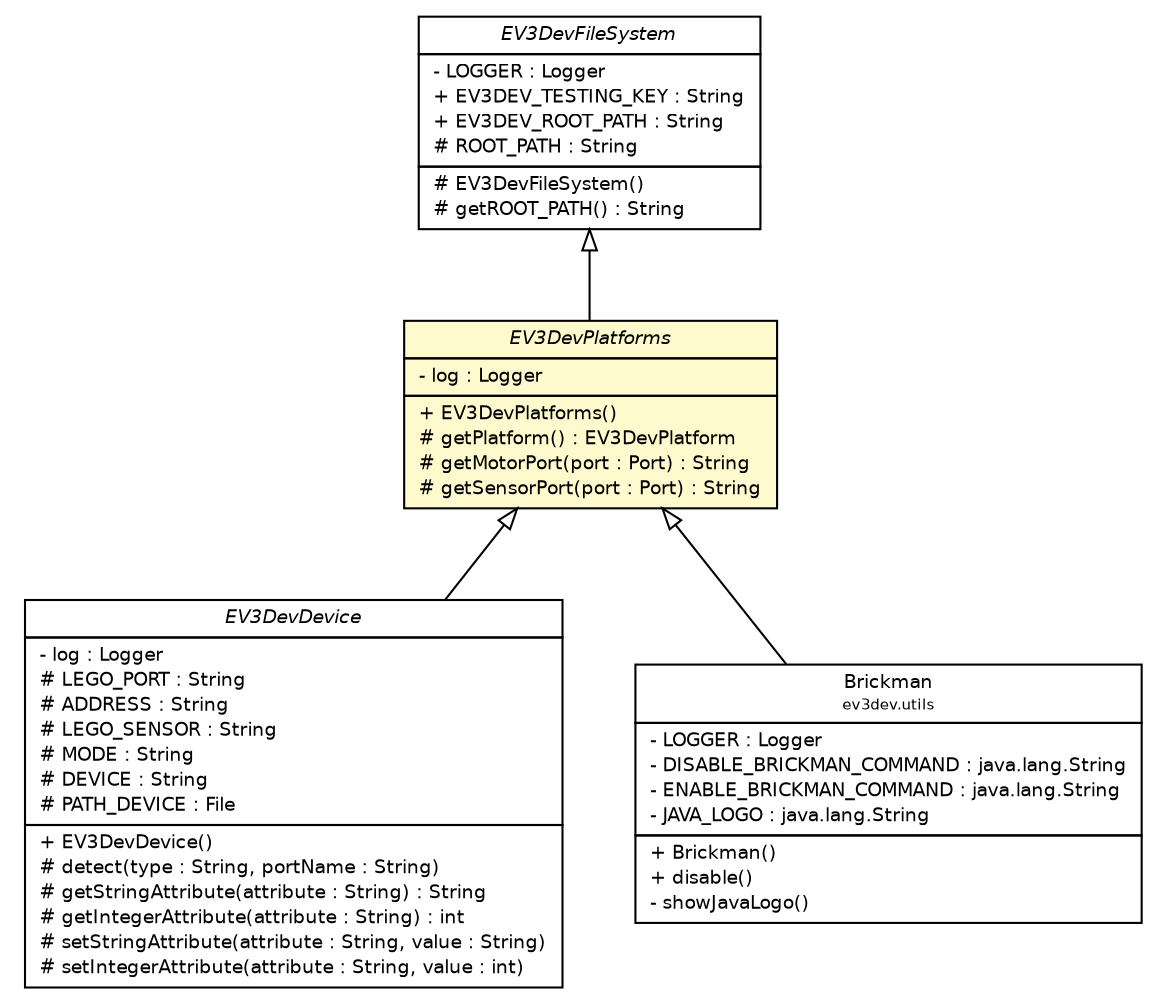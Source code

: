 #!/usr/local/bin/dot
#
# Class diagram 
# Generated by UMLGraph version R5_6-24-gf6e263 (http://www.umlgraph.org/)
#

digraph G {
	edge [fontname="Helvetica",fontsize=10,labelfontname="Helvetica",labelfontsize=10];
	node [fontname="Helvetica",fontsize=10,shape=plaintext];
	nodesep=0.25;
	ranksep=0.5;
	// ev3dev.hardware.EV3DevDevice
	c1731 [label=<<table title="ev3dev.hardware.EV3DevDevice" border="0" cellborder="1" cellspacing="0" cellpadding="2" port="p" href="./EV3DevDevice.html">
		<tr><td><table border="0" cellspacing="0" cellpadding="1">
<tr><td align="center" balign="center"><font face="Helvetica-Oblique"> EV3DevDevice </font></td></tr>
		</table></td></tr>
		<tr><td><table border="0" cellspacing="0" cellpadding="1">
<tr><td align="left" balign="left"> - log : Logger </td></tr>
<tr><td align="left" balign="left"> # LEGO_PORT : String </td></tr>
<tr><td align="left" balign="left"> # ADDRESS : String </td></tr>
<tr><td align="left" balign="left"> # LEGO_SENSOR : String </td></tr>
<tr><td align="left" balign="left"> # MODE : String </td></tr>
<tr><td align="left" balign="left"> # DEVICE : String </td></tr>
<tr><td align="left" balign="left"> # PATH_DEVICE : File </td></tr>
		</table></td></tr>
		<tr><td><table border="0" cellspacing="0" cellpadding="1">
<tr><td align="left" balign="left"> + EV3DevDevice() </td></tr>
<tr><td align="left" balign="left"> # detect(type : String, portName : String) </td></tr>
<tr><td align="left" balign="left"> # getStringAttribute(attribute : String) : String </td></tr>
<tr><td align="left" balign="left"> # getIntegerAttribute(attribute : String) : int </td></tr>
<tr><td align="left" balign="left"> # setStringAttribute(attribute : String, value : String) </td></tr>
<tr><td align="left" balign="left"> # setIntegerAttribute(attribute : String, value : int) </td></tr>
		</table></td></tr>
		</table>>, URL="./EV3DevDevice.html", fontname="Helvetica", fontcolor="black", fontsize=9.0];
	// ev3dev.hardware.EV3DevFileSystem
	c1732 [label=<<table title="ev3dev.hardware.EV3DevFileSystem" border="0" cellborder="1" cellspacing="0" cellpadding="2" port="p" href="./EV3DevFileSystem.html">
		<tr><td><table border="0" cellspacing="0" cellpadding="1">
<tr><td align="center" balign="center"><font face="Helvetica-Oblique"> EV3DevFileSystem </font></td></tr>
		</table></td></tr>
		<tr><td><table border="0" cellspacing="0" cellpadding="1">
<tr><td align="left" balign="left"> - LOGGER : Logger </td></tr>
<tr><td align="left" balign="left"> + EV3DEV_TESTING_KEY : String </td></tr>
<tr><td align="left" balign="left"> + EV3DEV_ROOT_PATH : String </td></tr>
<tr><td align="left" balign="left"> # ROOT_PATH : String </td></tr>
		</table></td></tr>
		<tr><td><table border="0" cellspacing="0" cellpadding="1">
<tr><td align="left" balign="left"> # EV3DevFileSystem() </td></tr>
<tr><td align="left" balign="left"> # getROOT_PATH() : String </td></tr>
		</table></td></tr>
		</table>>, URL="./EV3DevFileSystem.html", fontname="Helvetica", fontcolor="black", fontsize=9.0];
	// ev3dev.hardware.EV3DevPlatforms
	c1735 [label=<<table title="ev3dev.hardware.EV3DevPlatforms" border="0" cellborder="1" cellspacing="0" cellpadding="2" port="p" bgcolor="lemonChiffon" href="./EV3DevPlatforms.html">
		<tr><td><table border="0" cellspacing="0" cellpadding="1">
<tr><td align="center" balign="center"><font face="Helvetica-Oblique"> EV3DevPlatforms </font></td></tr>
		</table></td></tr>
		<tr><td><table border="0" cellspacing="0" cellpadding="1">
<tr><td align="left" balign="left"> - log : Logger </td></tr>
		</table></td></tr>
		<tr><td><table border="0" cellspacing="0" cellpadding="1">
<tr><td align="left" balign="left"> + EV3DevPlatforms() </td></tr>
<tr><td align="left" balign="left"> # getPlatform() : EV3DevPlatform </td></tr>
<tr><td align="left" balign="left"> # getMotorPort(port : Port) : String </td></tr>
<tr><td align="left" balign="left"> # getSensorPort(port : Port) : String </td></tr>
		</table></td></tr>
		</table>>, URL="./EV3DevPlatforms.html", fontname="Helvetica", fontcolor="black", fontsize=9.0];
	// ev3dev.utils.Brickman
	c1771 [label=<<table title="ev3dev.utils.Brickman" border="0" cellborder="1" cellspacing="0" cellpadding="2" port="p" href="../utils/Brickman.html">
		<tr><td><table border="0" cellspacing="0" cellpadding="1">
<tr><td align="center" balign="center"> Brickman </td></tr>
<tr><td align="center" balign="center"><font point-size="7.0"> ev3dev.utils </font></td></tr>
		</table></td></tr>
		<tr><td><table border="0" cellspacing="0" cellpadding="1">
<tr><td align="left" balign="left"> - LOGGER : Logger </td></tr>
<tr><td align="left" balign="left"> - DISABLE_BRICKMAN_COMMAND : java.lang.String </td></tr>
<tr><td align="left" balign="left"> - ENABLE_BRICKMAN_COMMAND : java.lang.String </td></tr>
<tr><td align="left" balign="left"> - JAVA_LOGO : java.lang.String </td></tr>
		</table></td></tr>
		<tr><td><table border="0" cellspacing="0" cellpadding="1">
<tr><td align="left" balign="left"> + Brickman() </td></tr>
<tr><td align="left" balign="left"> + disable() </td></tr>
<tr><td align="left" balign="left"> - showJavaLogo() </td></tr>
		</table></td></tr>
		</table>>, URL="../utils/Brickman.html", fontname="Helvetica", fontcolor="black", fontsize=9.0];
	//ev3dev.hardware.EV3DevDevice extends ev3dev.hardware.EV3DevPlatforms
	c1735:p -> c1731:p [dir=back,arrowtail=empty];
	//ev3dev.hardware.EV3DevPlatforms extends ev3dev.hardware.EV3DevFileSystem
	c1732:p -> c1735:p [dir=back,arrowtail=empty];
	//ev3dev.utils.Brickman extends ev3dev.hardware.EV3DevPlatforms
	c1735:p -> c1771:p [dir=back,arrowtail=empty];
}

